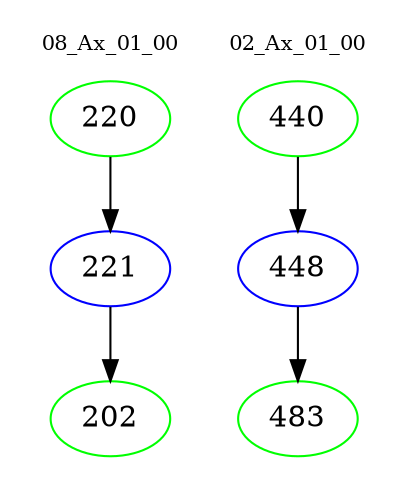 digraph{
subgraph cluster_0 {
color = white
label = "08_Ax_01_00";
fontsize=10;
T0_220 [label="220", color="green"]
T0_220 -> T0_221 [color="black"]
T0_221 [label="221", color="blue"]
T0_221 -> T0_202 [color="black"]
T0_202 [label="202", color="green"]
}
subgraph cluster_1 {
color = white
label = "02_Ax_01_00";
fontsize=10;
T1_440 [label="440", color="green"]
T1_440 -> T1_448 [color="black"]
T1_448 [label="448", color="blue"]
T1_448 -> T1_483 [color="black"]
T1_483 [label="483", color="green"]
}
}
